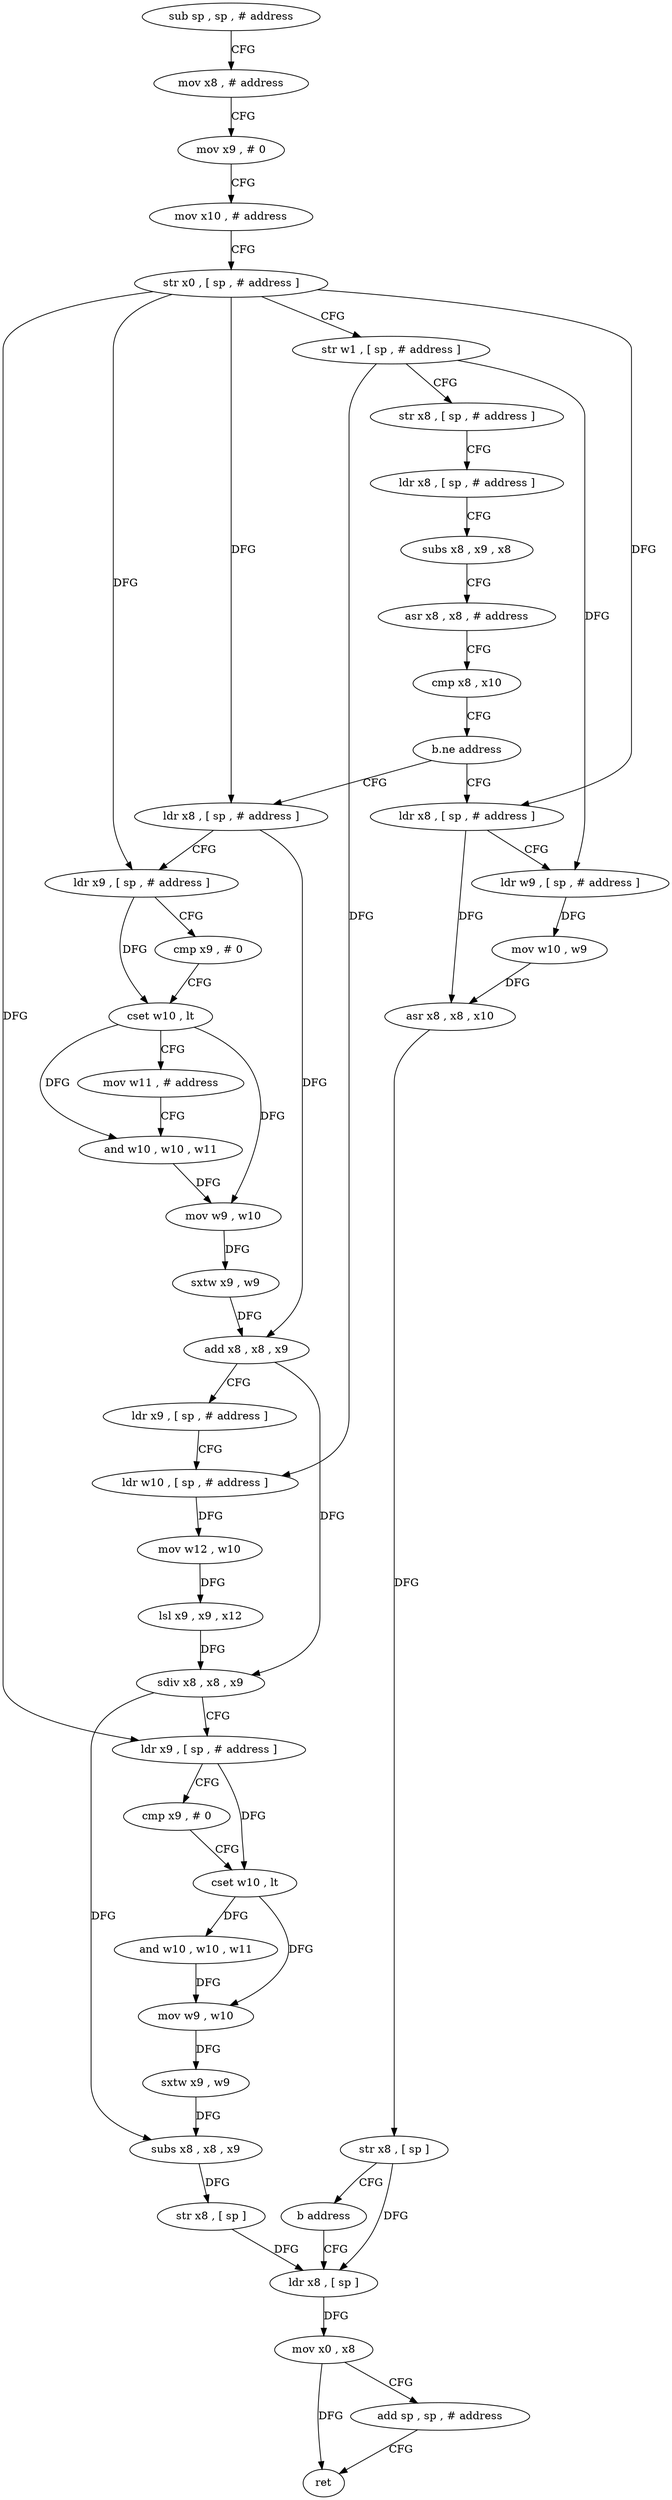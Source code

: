 digraph "func" {
"4388120" [label = "sub sp , sp , # address" ]
"4388124" [label = "mov x8 , # address" ]
"4388128" [label = "mov x9 , # 0" ]
"4388132" [label = "mov x10 , # address" ]
"4388136" [label = "str x0 , [ sp , # address ]" ]
"4388140" [label = "str w1 , [ sp , # address ]" ]
"4388144" [label = "str x8 , [ sp , # address ]" ]
"4388148" [label = "ldr x8 , [ sp , # address ]" ]
"4388152" [label = "subs x8 , x9 , x8" ]
"4388156" [label = "asr x8 , x8 , # address" ]
"4388160" [label = "cmp x8 , x10" ]
"4388164" [label = "b.ne address" ]
"4388192" [label = "ldr x8 , [ sp , # address ]" ]
"4388168" [label = "ldr x8 , [ sp , # address ]" ]
"4388196" [label = "ldr x9 , [ sp , # address ]" ]
"4388200" [label = "cmp x9 , # 0" ]
"4388204" [label = "cset w10 , lt" ]
"4388208" [label = "mov w11 , # address" ]
"4388212" [label = "and w10 , w10 , w11" ]
"4388216" [label = "mov w9 , w10" ]
"4388220" [label = "sxtw x9 , w9" ]
"4388224" [label = "add x8 , x8 , x9" ]
"4388228" [label = "ldr x9 , [ sp , # address ]" ]
"4388232" [label = "ldr w10 , [ sp , # address ]" ]
"4388236" [label = "mov w12 , w10" ]
"4388240" [label = "lsl x9 , x9 , x12" ]
"4388244" [label = "sdiv x8 , x8 , x9" ]
"4388248" [label = "ldr x9 , [ sp , # address ]" ]
"4388252" [label = "cmp x9 , # 0" ]
"4388256" [label = "cset w10 , lt" ]
"4388260" [label = "and w10 , w10 , w11" ]
"4388264" [label = "mov w9 , w10" ]
"4388268" [label = "sxtw x9 , w9" ]
"4388272" [label = "subs x8 , x8 , x9" ]
"4388276" [label = "str x8 , [ sp ]" ]
"4388280" [label = "ldr x8 , [ sp ]" ]
"4388172" [label = "ldr w9 , [ sp , # address ]" ]
"4388176" [label = "mov w10 , w9" ]
"4388180" [label = "asr x8 , x8 , x10" ]
"4388184" [label = "str x8 , [ sp ]" ]
"4388188" [label = "b address" ]
"4388284" [label = "mov x0 , x8" ]
"4388288" [label = "add sp , sp , # address" ]
"4388292" [label = "ret" ]
"4388120" -> "4388124" [ label = "CFG" ]
"4388124" -> "4388128" [ label = "CFG" ]
"4388128" -> "4388132" [ label = "CFG" ]
"4388132" -> "4388136" [ label = "CFG" ]
"4388136" -> "4388140" [ label = "CFG" ]
"4388136" -> "4388192" [ label = "DFG" ]
"4388136" -> "4388196" [ label = "DFG" ]
"4388136" -> "4388168" [ label = "DFG" ]
"4388136" -> "4388248" [ label = "DFG" ]
"4388140" -> "4388144" [ label = "CFG" ]
"4388140" -> "4388172" [ label = "DFG" ]
"4388140" -> "4388232" [ label = "DFG" ]
"4388144" -> "4388148" [ label = "CFG" ]
"4388148" -> "4388152" [ label = "CFG" ]
"4388152" -> "4388156" [ label = "CFG" ]
"4388156" -> "4388160" [ label = "CFG" ]
"4388160" -> "4388164" [ label = "CFG" ]
"4388164" -> "4388192" [ label = "CFG" ]
"4388164" -> "4388168" [ label = "CFG" ]
"4388192" -> "4388196" [ label = "CFG" ]
"4388192" -> "4388224" [ label = "DFG" ]
"4388168" -> "4388172" [ label = "CFG" ]
"4388168" -> "4388180" [ label = "DFG" ]
"4388196" -> "4388200" [ label = "CFG" ]
"4388196" -> "4388204" [ label = "DFG" ]
"4388200" -> "4388204" [ label = "CFG" ]
"4388204" -> "4388208" [ label = "CFG" ]
"4388204" -> "4388212" [ label = "DFG" ]
"4388204" -> "4388216" [ label = "DFG" ]
"4388208" -> "4388212" [ label = "CFG" ]
"4388212" -> "4388216" [ label = "DFG" ]
"4388216" -> "4388220" [ label = "DFG" ]
"4388220" -> "4388224" [ label = "DFG" ]
"4388224" -> "4388228" [ label = "CFG" ]
"4388224" -> "4388244" [ label = "DFG" ]
"4388228" -> "4388232" [ label = "CFG" ]
"4388232" -> "4388236" [ label = "DFG" ]
"4388236" -> "4388240" [ label = "DFG" ]
"4388240" -> "4388244" [ label = "DFG" ]
"4388244" -> "4388248" [ label = "CFG" ]
"4388244" -> "4388272" [ label = "DFG" ]
"4388248" -> "4388252" [ label = "CFG" ]
"4388248" -> "4388256" [ label = "DFG" ]
"4388252" -> "4388256" [ label = "CFG" ]
"4388256" -> "4388260" [ label = "DFG" ]
"4388256" -> "4388264" [ label = "DFG" ]
"4388260" -> "4388264" [ label = "DFG" ]
"4388264" -> "4388268" [ label = "DFG" ]
"4388268" -> "4388272" [ label = "DFG" ]
"4388272" -> "4388276" [ label = "DFG" ]
"4388276" -> "4388280" [ label = "DFG" ]
"4388280" -> "4388284" [ label = "DFG" ]
"4388172" -> "4388176" [ label = "DFG" ]
"4388176" -> "4388180" [ label = "DFG" ]
"4388180" -> "4388184" [ label = "DFG" ]
"4388184" -> "4388188" [ label = "CFG" ]
"4388184" -> "4388280" [ label = "DFG" ]
"4388188" -> "4388280" [ label = "CFG" ]
"4388284" -> "4388288" [ label = "CFG" ]
"4388284" -> "4388292" [ label = "DFG" ]
"4388288" -> "4388292" [ label = "CFG" ]
}
